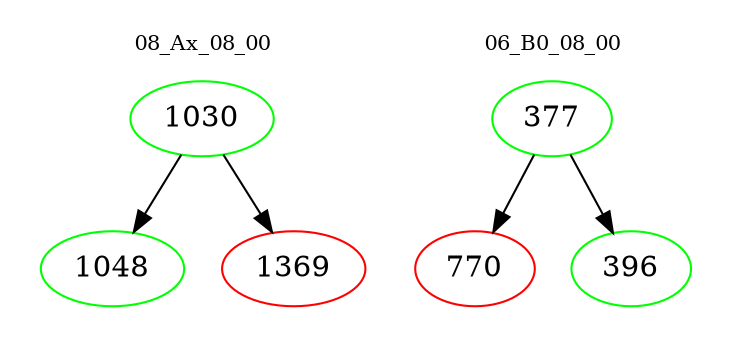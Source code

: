 digraph{
subgraph cluster_0 {
color = white
label = "08_Ax_08_00";
fontsize=10;
T0_1030 [label="1030", color="green"]
T0_1030 -> T0_1048 [color="black"]
T0_1048 [label="1048", color="green"]
T0_1030 -> T0_1369 [color="black"]
T0_1369 [label="1369", color="red"]
}
subgraph cluster_1 {
color = white
label = "06_B0_08_00";
fontsize=10;
T1_377 [label="377", color="green"]
T1_377 -> T1_770 [color="black"]
T1_770 [label="770", color="red"]
T1_377 -> T1_396 [color="black"]
T1_396 [label="396", color="green"]
}
}
